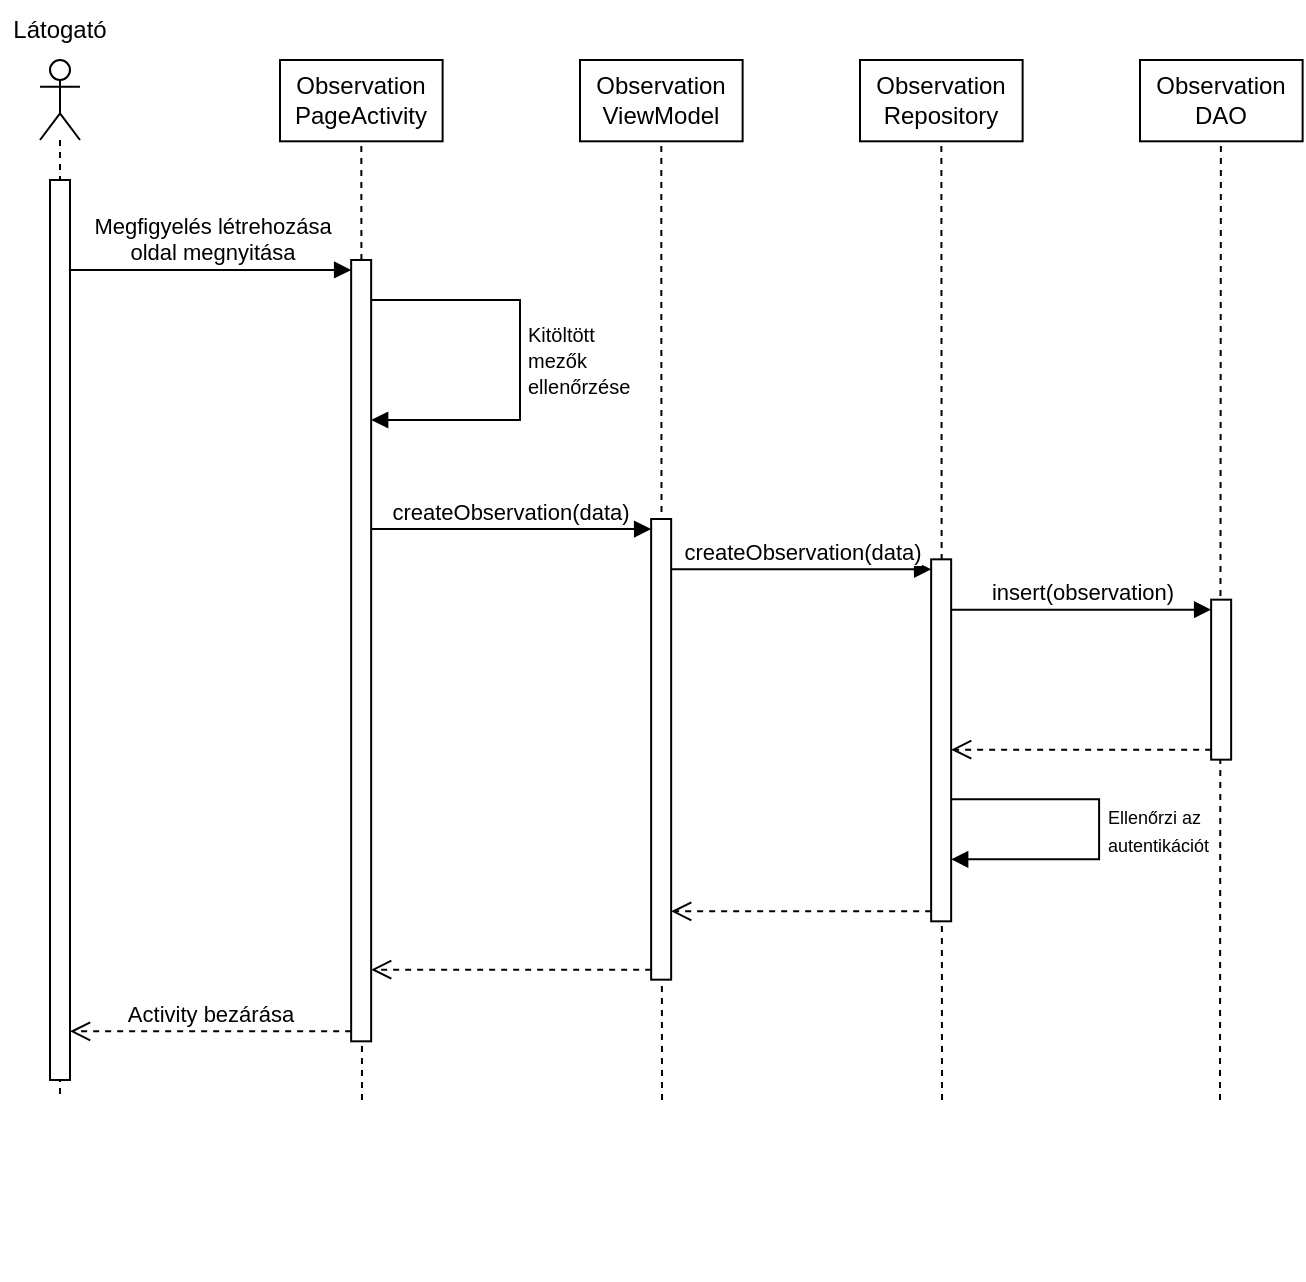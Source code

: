<mxfile version="25.0.3">
  <diagram name="Page-1" id="13e1069c-82ec-6db2-03f1-153e76fe0fe0">
    <mxGraphModel dx="866" dy="495" grid="1" gridSize="10" guides="1" tooltips="1" connect="1" arrows="1" fold="1" page="1" pageScale="1" pageWidth="1100" pageHeight="850" background="none" math="0" shadow="0">
      <root>
        <mxCell id="0" />
        <mxCell id="1" parent="0" />
        <mxCell id="pWi1imch7w5LwfMVyU01-165" value="" style="group" vertex="1" connectable="0" parent="1">
          <mxGeometry x="170" y="10" width="60" height="640" as="geometry" />
        </mxCell>
        <mxCell id="pWi1imch7w5LwfMVyU01-156" value="" style="shape=umlLifeline;participant=umlActor;perimeter=lifelinePerimeter;whiteSpace=wrap;html=1;container=0;collapsible=0;recursiveResize=0;verticalAlign=top;spacingTop=36;outlineConnect=0;" vertex="1" parent="pWi1imch7w5LwfMVyU01-165">
          <mxGeometry x="20" y="30" width="20" height="520" as="geometry" />
        </mxCell>
        <mxCell id="pWi1imch7w5LwfMVyU01-158" value="Látogató" style="text;html=1;strokeColor=none;fillColor=none;align=center;verticalAlign=middle;whiteSpace=wrap;rounded=0;" vertex="1" parent="pWi1imch7w5LwfMVyU01-165">
          <mxGeometry width="60" height="30" as="geometry" />
        </mxCell>
        <mxCell id="pWi1imch7w5LwfMVyU01-157" value="" style="html=1;points=[];perimeter=orthogonalPerimeter;" vertex="1" parent="pWi1imch7w5LwfMVyU01-165">
          <mxGeometry x="25" y="90" width="10" height="450" as="geometry" />
        </mxCell>
        <mxCell id="pWi1imch7w5LwfMVyU01-188" value="" style="group" vertex="1" connectable="0" parent="1">
          <mxGeometry x="310" y="30" width="81.31" height="620" as="geometry" />
        </mxCell>
        <mxCell id="pWi1imch7w5LwfMVyU01-171" value="" style="group" vertex="1" connectable="0" parent="pWi1imch7w5LwfMVyU01-188">
          <mxGeometry x="35.573" y="40.656" width="10.164" height="579.344" as="geometry" />
        </mxCell>
        <mxCell id="pWi1imch7w5LwfMVyU01-172" value="" style="endArrow=none;dashed=1;html=1;rounded=0;" edge="1" parent="pWi1imch7w5LwfMVyU01-171">
          <mxGeometry width="50" height="50" relative="1" as="geometry">
            <mxPoint x="5.427" y="489.344" as="sourcePoint" />
            <mxPoint x="5.082" as="targetPoint" />
          </mxGeometry>
        </mxCell>
        <mxCell id="pWi1imch7w5LwfMVyU01-236" value="" style="html=1;points=[[0,0,0,0,5],[0,1,0,0,-5],[1,0,0,0,5],[1,1,0,0,-5]];perimeter=orthogonalPerimeter;outlineConnect=0;targetShapes=umlLifeline;portConstraint=eastwest;newEdgeStyle={&quot;curved&quot;:0,&quot;rounded&quot;:0};" vertex="1" parent="pWi1imch7w5LwfMVyU01-171">
          <mxGeometry y="69.34" width="10" height="390.66" as="geometry" />
        </mxCell>
        <mxCell id="pWi1imch7w5LwfMVyU01-180" value="Observation PageActivity" style="rounded=0;whiteSpace=wrap;html=1;" vertex="1" parent="pWi1imch7w5LwfMVyU01-188">
          <mxGeometry y="10" width="81.31" height="40.656" as="geometry" />
        </mxCell>
        <mxCell id="pWi1imch7w5LwfMVyU01-189" value="" style="group" vertex="1" connectable="0" parent="1">
          <mxGeometry x="460" y="30" width="81.31" height="620" as="geometry" />
        </mxCell>
        <mxCell id="pWi1imch7w5LwfMVyU01-173" value="" style="group" vertex="1" connectable="0" parent="pWi1imch7w5LwfMVyU01-189">
          <mxGeometry x="35.573" y="-10.164" width="45.737" height="579.344" as="geometry" />
        </mxCell>
        <mxCell id="pWi1imch7w5LwfMVyU01-215" value="" style="endArrow=none;dashed=1;html=1;rounded=0;" edge="1" parent="pWi1imch7w5LwfMVyU01-173">
          <mxGeometry width="50" height="50" relative="1" as="geometry">
            <mxPoint x="5.427" y="540.164" as="sourcePoint" />
            <mxPoint x="5.082" y="132.131" as="targetPoint" />
          </mxGeometry>
        </mxCell>
        <mxCell id="pWi1imch7w5LwfMVyU01-248" value="" style="html=1;points=[[0,0,0,0,5],[0,1,0,0,-5],[1,0,0,0,5],[1,1,0,0,-5]];perimeter=orthogonalPerimeter;outlineConnect=0;targetShapes=umlLifeline;portConstraint=eastwest;newEdgeStyle={&quot;curved&quot;:0,&quot;rounded&quot;:0};" vertex="1" parent="pWi1imch7w5LwfMVyU01-173">
          <mxGeometry y="249.67" width="10" height="230.33" as="geometry" />
        </mxCell>
        <mxCell id="pWi1imch7w5LwfMVyU01-181" value="Observation ViewModel" style="rounded=0;whiteSpace=wrap;html=1;" vertex="1" parent="pWi1imch7w5LwfMVyU01-173">
          <mxGeometry x="-35.573" y="20.164" width="81.31" height="40.656" as="geometry" />
        </mxCell>
        <mxCell id="pWi1imch7w5LwfMVyU01-174" value="" style="endArrow=none;dashed=1;html=1;rounded=0;entryX=0.5;entryY=1;entryDx=0;entryDy=0;" edge="1" parent="pWi1imch7w5LwfMVyU01-189" target="pWi1imch7w5LwfMVyU01-181">
          <mxGeometry width="50" height="50" relative="1" as="geometry">
            <mxPoint x="40.655" y="121.967" as="sourcePoint" />
            <mxPoint x="40.655" y="-10.164" as="targetPoint" />
          </mxGeometry>
        </mxCell>
        <mxCell id="pWi1imch7w5LwfMVyU01-190" value="" style="group" vertex="1" connectable="0" parent="1">
          <mxGeometry x="600" y="30" width="81.31" height="620" as="geometry" />
        </mxCell>
        <mxCell id="pWi1imch7w5LwfMVyU01-175" value="" style="group" vertex="1" connectable="0" parent="pWi1imch7w5LwfMVyU01-190">
          <mxGeometry x="35.573" y="40.656" width="10.164" height="579.344" as="geometry" />
        </mxCell>
        <mxCell id="pWi1imch7w5LwfMVyU01-176" value="" style="endArrow=none;dashed=1;html=1;rounded=0;" edge="1" parent="pWi1imch7w5LwfMVyU01-175">
          <mxGeometry width="50" height="50" relative="1" as="geometry">
            <mxPoint x="5.427" y="489.344" as="sourcePoint" />
            <mxPoint x="5.082" y="-30.66" as="targetPoint" />
          </mxGeometry>
        </mxCell>
        <mxCell id="pWi1imch7w5LwfMVyU01-251" value="" style="html=1;points=[[0,0,0,0,5],[0,1,0,0,-5],[1,0,0,0,5],[1,1,0,0,-5]];perimeter=orthogonalPerimeter;outlineConnect=0;targetShapes=umlLifeline;portConstraint=eastwest;newEdgeStyle={&quot;curved&quot;:0,&quot;rounded&quot;:0};" vertex="1" parent="pWi1imch7w5LwfMVyU01-175">
          <mxGeometry y="219.01" width="10" height="180.99" as="geometry" />
        </mxCell>
        <mxCell id="pWi1imch7w5LwfMVyU01-263" value="&lt;font style=&quot;font-size: 9px;&quot;&gt;Ellenőrzi az&amp;nbsp;&lt;/font&gt;&lt;div&gt;&lt;font style=&quot;font-size: 9px;&quot;&gt;autentikációt&lt;/font&gt;&lt;/div&gt;" style="edgeStyle=orthogonalEdgeStyle;html=1;align=left;spacingLeft=2;endArrow=block;rounded=0;" edge="1" parent="pWi1imch7w5LwfMVyU01-175" source="pWi1imch7w5LwfMVyU01-251" target="pWi1imch7w5LwfMVyU01-251">
          <mxGeometry relative="1" as="geometry">
            <mxPoint x="54.427" y="349.344" as="sourcePoint" />
            <Array as="points">
              <mxPoint x="84" y="339" />
              <mxPoint x="84" y="369" />
            </Array>
            <mxPoint x="54.427" y="369.344" as="targetPoint" />
          </mxGeometry>
        </mxCell>
        <mxCell id="pWi1imch7w5LwfMVyU01-182" value="Observation Repository" style="rounded=0;whiteSpace=wrap;html=1;" vertex="1" parent="pWi1imch7w5LwfMVyU01-190">
          <mxGeometry y="10" width="81.31" height="40.656" as="geometry" />
        </mxCell>
        <mxCell id="pWi1imch7w5LwfMVyU01-191" value="" style="group" vertex="1" connectable="0" parent="1">
          <mxGeometry x="740" y="30" width="81.31" height="620" as="geometry" />
        </mxCell>
        <mxCell id="pWi1imch7w5LwfMVyU01-183" value="" style="group" vertex="1" connectable="0" parent="pWi1imch7w5LwfMVyU01-191">
          <mxGeometry x="35.573" y="40.656" width="10.167" height="579.344" as="geometry" />
        </mxCell>
        <mxCell id="pWi1imch7w5LwfMVyU01-184" value="" style="endArrow=none;dashed=1;html=1;rounded=0;" edge="1" parent="pWi1imch7w5LwfMVyU01-183">
          <mxGeometry width="50" height="50" relative="1" as="geometry">
            <mxPoint x="4.427" y="489.344" as="sourcePoint" />
            <mxPoint x="4.912" y="-30.66" as="targetPoint" />
          </mxGeometry>
        </mxCell>
        <mxCell id="pWi1imch7w5LwfMVyU01-254" value="" style="html=1;points=[[0,0,0,0,5],[0,1,0,0,-5],[1,0,0,0,5],[1,1,0,0,-5]];perimeter=orthogonalPerimeter;outlineConnect=0;targetShapes=umlLifeline;portConstraint=eastwest;newEdgeStyle={&quot;curved&quot;:0,&quot;rounded&quot;:0};" vertex="1" parent="pWi1imch7w5LwfMVyU01-183">
          <mxGeometry x="-0.003" y="239.174" width="10" height="80" as="geometry" />
        </mxCell>
        <mxCell id="pWi1imch7w5LwfMVyU01-185" value="Observation DAO" style="rounded=0;whiteSpace=wrap;html=1;" vertex="1" parent="pWi1imch7w5LwfMVyU01-191">
          <mxGeometry y="10" width="81.31" height="40.656" as="geometry" />
        </mxCell>
        <mxCell id="pWi1imch7w5LwfMVyU01-237" value="Megfigyelés létrehozása&lt;div&gt;oldal megnyitása&lt;/div&gt;" style="html=1;verticalAlign=bottom;endArrow=block;curved=0;rounded=0;entryX=0;entryY=0;entryDx=0;entryDy=5;" edge="1" target="pWi1imch7w5LwfMVyU01-236" parent="1" source="pWi1imch7w5LwfMVyU01-157">
          <mxGeometry relative="1" as="geometry">
            <mxPoint x="240" y="145" as="sourcePoint" />
          </mxGeometry>
        </mxCell>
        <mxCell id="pWi1imch7w5LwfMVyU01-238" value="Activity bezárása" style="html=1;verticalAlign=bottom;endArrow=open;dashed=1;endSize=8;curved=0;rounded=0;exitX=0;exitY=1;exitDx=0;exitDy=-5;" edge="1" source="pWi1imch7w5LwfMVyU01-236" parent="1" target="pWi1imch7w5LwfMVyU01-157">
          <mxGeometry relative="1" as="geometry">
            <mxPoint x="240" y="215" as="targetPoint" />
          </mxGeometry>
        </mxCell>
        <mxCell id="pWi1imch7w5LwfMVyU01-247" value="&lt;div&gt;&lt;font size=&quot;1&quot;&gt;Kitöltött&amp;nbsp;&lt;/font&gt;&lt;/div&gt;&lt;div&gt;&lt;font size=&quot;1&quot;&gt;mezők&lt;/font&gt;&lt;/div&gt;&lt;div&gt;&lt;font size=&quot;1&quot;&gt;ellenőrzése&lt;/font&gt;&lt;/div&gt;" style="edgeStyle=orthogonalEdgeStyle;html=1;align=left;spacingLeft=2;endArrow=block;rounded=0;" edge="1" parent="1" source="pWi1imch7w5LwfMVyU01-236" target="pWi1imch7w5LwfMVyU01-236">
          <mxGeometry relative="1" as="geometry">
            <mxPoint x="400.0" y="160" as="sourcePoint" />
            <Array as="points">
              <mxPoint x="430" y="160" />
              <mxPoint x="430" y="220" />
            </Array>
            <mxPoint x="400.0" y="180" as="targetPoint" />
          </mxGeometry>
        </mxCell>
        <mxCell id="pWi1imch7w5LwfMVyU01-249" value="createObservation(data)" style="html=1;verticalAlign=bottom;endArrow=block;curved=0;rounded=0;entryX=0;entryY=0;entryDx=0;entryDy=5;" edge="1" target="pWi1imch7w5LwfMVyU01-248" parent="1" source="pWi1imch7w5LwfMVyU01-236">
          <mxGeometry x="-0.004" relative="1" as="geometry">
            <mxPoint x="400" y="275" as="sourcePoint" />
            <mxPoint as="offset" />
          </mxGeometry>
        </mxCell>
        <mxCell id="pWi1imch7w5LwfMVyU01-250" value="" style="html=1;verticalAlign=bottom;endArrow=open;dashed=1;endSize=8;curved=0;rounded=0;exitX=0;exitY=1;exitDx=0;exitDy=-5;" edge="1" source="pWi1imch7w5LwfMVyU01-248" parent="1" target="pWi1imch7w5LwfMVyU01-236">
          <mxGeometry x="-0.006" relative="1" as="geometry">
            <mxPoint x="400" y="345" as="targetPoint" />
            <mxPoint as="offset" />
          </mxGeometry>
        </mxCell>
        <mxCell id="pWi1imch7w5LwfMVyU01-252" value="createObservation(data)" style="html=1;verticalAlign=bottom;endArrow=block;curved=0;rounded=0;entryX=0;entryY=0;entryDx=0;entryDy=5;" edge="1" target="pWi1imch7w5LwfMVyU01-251" parent="1" source="pWi1imch7w5LwfMVyU01-248">
          <mxGeometry relative="1" as="geometry">
            <mxPoint x="550" y="325" as="sourcePoint" />
          </mxGeometry>
        </mxCell>
        <mxCell id="pWi1imch7w5LwfMVyU01-253" value="" style="html=1;verticalAlign=bottom;endArrow=open;dashed=1;endSize=8;curved=0;rounded=0;exitX=0;exitY=1;exitDx=0;exitDy=-5;" edge="1" source="pWi1imch7w5LwfMVyU01-251" parent="1" target="pWi1imch7w5LwfMVyU01-248">
          <mxGeometry relative="1" as="geometry">
            <mxPoint x="550" y="395" as="targetPoint" />
          </mxGeometry>
        </mxCell>
        <mxCell id="pWi1imch7w5LwfMVyU01-255" value="insert(observation)" style="html=1;verticalAlign=bottom;endArrow=block;curved=0;rounded=0;entryX=0;entryY=0;entryDx=0;entryDy=5;" edge="1" target="pWi1imch7w5LwfMVyU01-254" parent="1" source="pWi1imch7w5LwfMVyU01-251">
          <mxGeometry relative="1" as="geometry">
            <mxPoint x="705.74" y="345.49" as="sourcePoint" />
          </mxGeometry>
        </mxCell>
        <mxCell id="pWi1imch7w5LwfMVyU01-256" value="" style="html=1;verticalAlign=bottom;endArrow=open;dashed=1;endSize=8;curved=0;rounded=0;exitX=0;exitY=1;exitDx=0;exitDy=-5;" edge="1" source="pWi1imch7w5LwfMVyU01-254" parent="1" target="pWi1imch7w5LwfMVyU01-251">
          <mxGeometry relative="1" as="geometry">
            <mxPoint x="705.74" y="415.49" as="targetPoint" />
          </mxGeometry>
        </mxCell>
      </root>
    </mxGraphModel>
  </diagram>
</mxfile>
